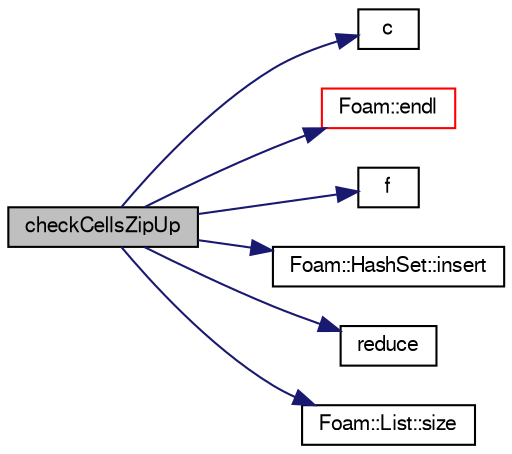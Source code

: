 digraph "checkCellsZipUp"
{
  bgcolor="transparent";
  edge [fontname="FreeSans",fontsize="10",labelfontname="FreeSans",labelfontsize="10"];
  node [fontname="FreeSans",fontsize="10",shape=record];
  rankdir="LR";
  Node1 [label="checkCellsZipUp",height=0.2,width=0.4,color="black", fillcolor="grey75", style="filled" fontcolor="black"];
  Node1 -> Node2 [color="midnightblue",fontsize="10",style="solid",fontname="FreeSans"];
  Node2 [label="c",height=0.2,width=0.4,color="black",URL="$a02962.html#a8dab7e96d4b85810ba0c8217fad6f741"];
  Node1 -> Node3 [color="midnightblue",fontsize="10",style="solid",fontname="FreeSans"];
  Node3 [label="Foam::endl",height=0.2,width=0.4,color="red",URL="$a10237.html#a2db8fe02a0d3909e9351bb4275b23ce4",tooltip="Add newline and flush stream. "];
  Node1 -> Node4 [color="midnightblue",fontsize="10",style="solid",fontname="FreeSans"];
  Node4 [label="f",height=0.2,width=0.4,color="black",URL="$a03529.html#a888be93833ac7a23170555c69c690288"];
  Node1 -> Node5 [color="midnightblue",fontsize="10",style="solid",fontname="FreeSans"];
  Node5 [label="Foam::HashSet::insert",height=0.2,width=0.4,color="black",URL="$a00957.html#a49f0753d9652681fc3a81f59951a0ad7",tooltip="Insert a new entry. "];
  Node1 -> Node6 [color="midnightblue",fontsize="10",style="solid",fontname="FreeSans"];
  Node6 [label="reduce",height=0.2,width=0.4,color="black",URL="$a03307.html#a7e75e85c10d868cb08e09130f3121152"];
  Node1 -> Node7 [color="midnightblue",fontsize="10",style="solid",fontname="FreeSans"];
  Node7 [label="Foam::List::size",height=0.2,width=0.4,color="black",URL="$a01325.html#a8a5f6fa29bd4b500caf186f60245b384",tooltip="Override size to be inconsistent with allocated storage. "];
}
